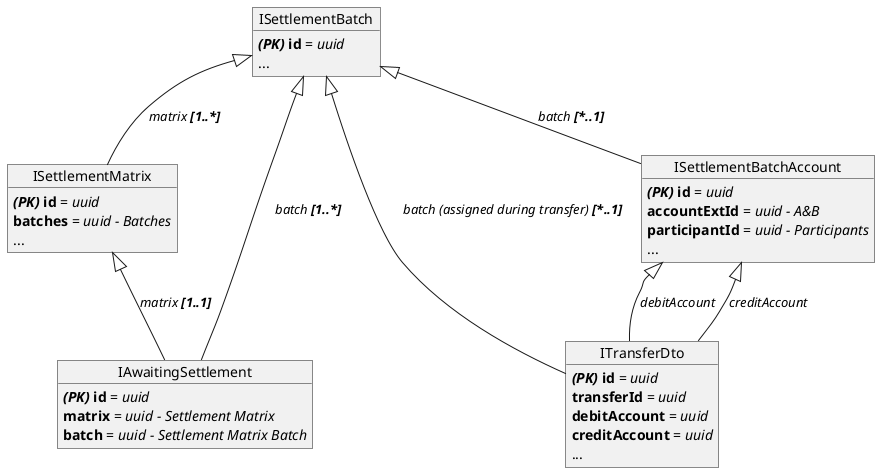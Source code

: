 @startuml

object ISettlementMatrix
    ISettlementMatrix : **//(PK)// id** = //uuid//
    ISettlementMatrix : **batches** = //uuid - Batches//
    ISettlementMatrix : ...
object ITransferDto
    ITransferDto : **//(PK)// id** = //uuid//
    ITransferDto : **transferId** = //uuid//
    ITransferDto : **debitAccount** = //uuid//
    ITransferDto : **creditAccount** = //uuid//
    ITransferDto : ...
object ISettlementBatchAccount
    ISettlementBatchAccount : **//(PK)// id** = //uuid//
    ISettlementBatchAccount : **accountExtId** = //uuid - A&B//
    ISettlementBatchAccount : **participantId** = //uuid - Participants//
    ISettlementBatchAccount : ...
object ISettlementBatch
    ISettlementBatch : **//(PK)// id** = //uuid//
    ISettlementBatch : ...
object IAwaitingSettlement
    IAwaitingSettlement : **//(PK)// id** = //uuid//
    IAwaitingSettlement : **matrix** = //uuid - Settlement Matrix//
    IAwaitingSettlement : **batch** = //uuid - Settlement Matrix Batch//

ISettlementBatchAccount <|-- ITransferDto : //debitAccount//
ISettlementBatchAccount <|-- ITransferDto : //creditAccount//
ISettlementBatch <|-- ITransferDto : //batch (assigned during transfer) **[*..1]**//
ISettlementBatch <|-- ISettlementBatchAccount : //batch **[*..1]**//

ISettlementBatch <|-- IAwaitingSettlement : //batch **[1..*]**//
ISettlementMatrix <|-- IAwaitingSettlement : //matrix **[1..1]**//
ISettlementBatch <|-- ISettlementMatrix : //matrix **[1..*]**//

@enduml
